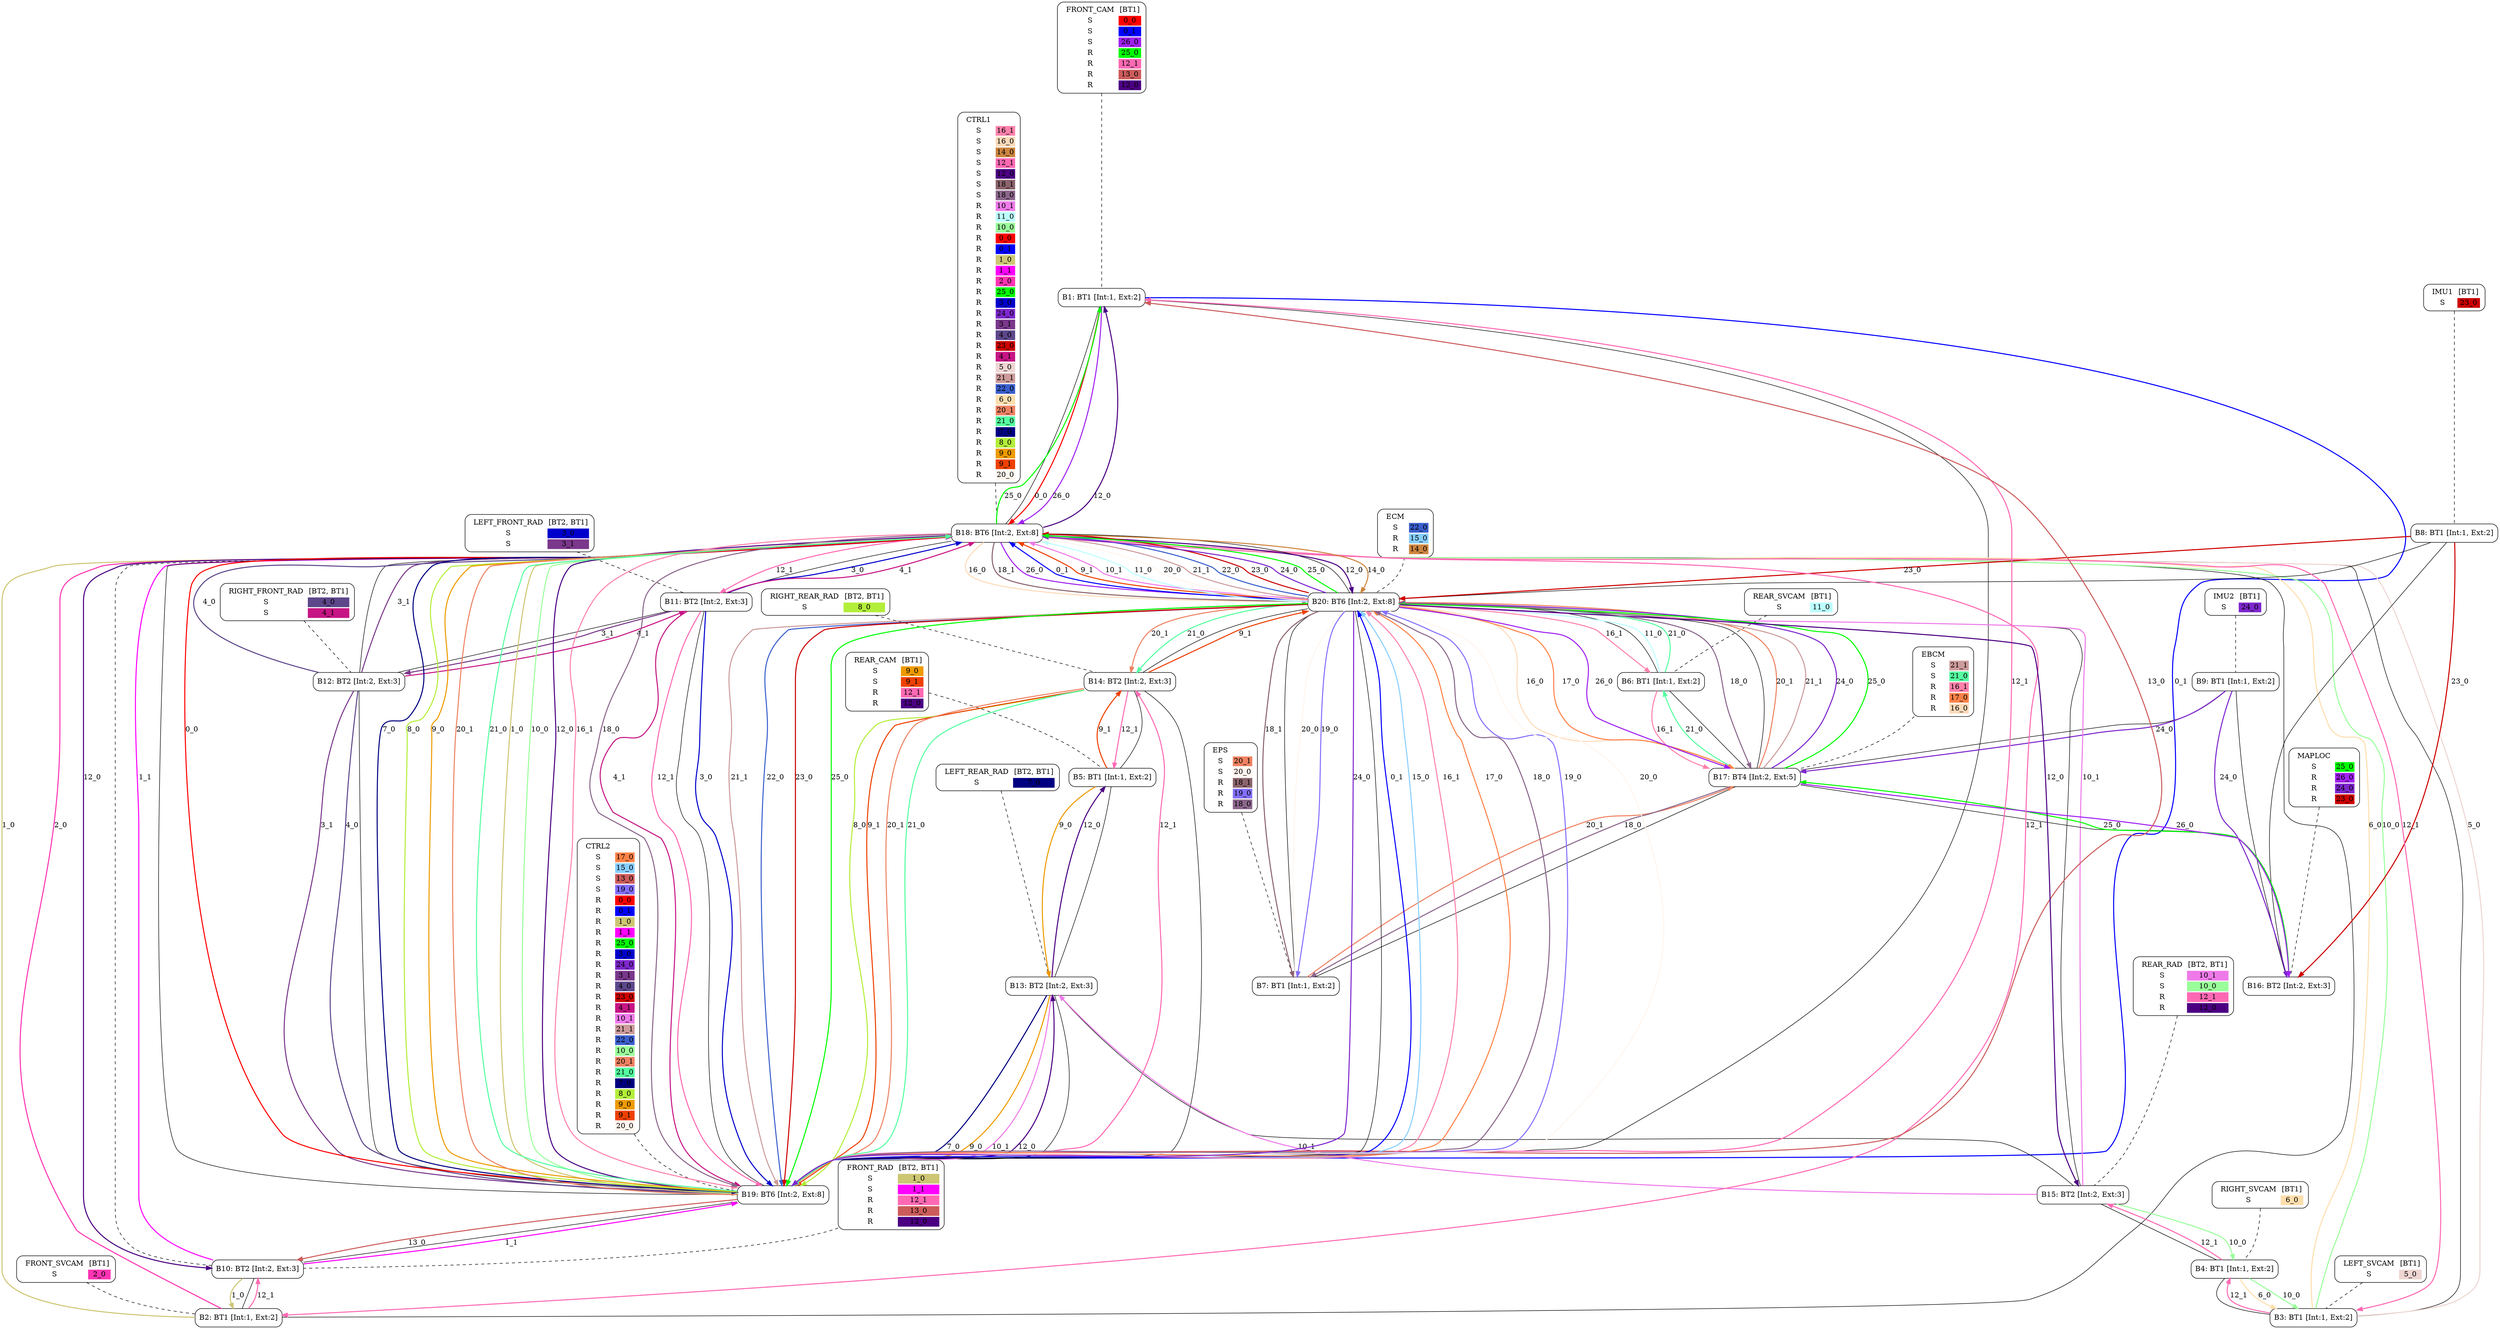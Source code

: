 digraph network {
  FRONT_CAM [ label=<<TABLE  BORDER="0"><TR> <TD ALIGN="CENTER" BORDER="0"> FRONT_CAM </TD> <TD>[BT1]</TD> </TR><TR><TD>S</TD><TD BGCOLOR="red">0_0</TD></TR>
<TR><TD>S</TD><TD BGCOLOR="blue">0_1</TD></TR>
<TR><TD>S</TD><TD BGCOLOR="purple">26_0</TD></TR>
<TR><TD>R</TD><TD BGCOLOR="green">25_0</TD></TR>
<TR><TD>R</TD><TD BGCOLOR="hotpink">12_1</TD></TR>
<TR><TD>R</TD><TD BGCOLOR="indianred">13_0</TD></TR>
<TR><TD>R</TD><TD BGCOLOR="indigo">12_0</TD></TR>
</TABLE>> shape="box" style="rounded" ];
  FRONT_RAD [ label=<<TABLE  BORDER="0"><TR> <TD ALIGN="CENTER" BORDER="0"> FRONT_RAD </TD> <TD>[BT2, BT1]</TD> </TR><TR><TD>S</TD><TD BGCOLOR="khaki3">1_0</TD></TR>
<TR><TD>S</TD><TD BGCOLOR="magenta1">1_1</TD></TR>
<TR><TD>R</TD><TD BGCOLOR="hotpink">12_1</TD></TR>
<TR><TD>R</TD><TD BGCOLOR="indianred">13_0</TD></TR>
<TR><TD>R</TD><TD BGCOLOR="indigo">12_0</TD></TR>
</TABLE>> shape="box" style="rounded" ];
  FRONT_SVCAM [ label=<<TABLE  BORDER="0"><TR> <TD ALIGN="CENTER" BORDER="0"> FRONT_SVCAM </TD> <TD>[BT1]</TD> </TR><TR><TD>S</TD><TD BGCOLOR="maroon1">2_0</TD></TR>
</TABLE>> shape="box" style="rounded" ];
  LEFT_FRONT_RAD [ label=<<TABLE  BORDER="0"><TR> <TD ALIGN="CENTER" BORDER="0"> LEFT_FRONT_RAD </TD> <TD>[BT2, BT1]</TD> </TR><TR><TD>S</TD><TD BGCOLOR="mediumblue">3_0</TD></TR>
<TR><TD>S</TD><TD BGCOLOR="mediumorchid4">3_1</TD></TR>
</TABLE>> shape="box" style="rounded" ];
  RIGHT_FRONT_RAD [ label=<<TABLE  BORDER="0"><TR> <TD ALIGN="CENTER" BORDER="0"> RIGHT_FRONT_RAD </TD> <TD>[BT2, BT1]</TD> </TR><TR><TD>S</TD><TD BGCOLOR="mediumpurple4">4_0</TD></TR>
<TR><TD>S</TD><TD BGCOLOR="mediumvioletred">4_1</TD></TR>
</TABLE>> shape="box" style="rounded" ];
  LEFT_SVCAM [ label=<<TABLE  BORDER="0"><TR> <TD ALIGN="CENTER" BORDER="0"> LEFT_SVCAM </TD> <TD>[BT1]</TD> </TR><TR><TD>S</TD><TD BGCOLOR="mistyrose2">5_0</TD></TR>
</TABLE>> shape="box" style="rounded" ];
  RIGHT_SVCAM [ label=<<TABLE  BORDER="0"><TR> <TD ALIGN="CENTER" BORDER="0"> RIGHT_SVCAM </TD> <TD>[BT1]</TD> </TR><TR><TD>S</TD><TD BGCOLOR="navajowhite1">6_0</TD></TR>
</TABLE>> shape="box" style="rounded" ];
  LEFT_REAR_RAD [ label=<<TABLE  BORDER="0"><TR> <TD ALIGN="CENTER" BORDER="0"> LEFT_REAR_RAD </TD> <TD>[BT2, BT1]</TD> </TR><TR><TD>S</TD><TD BGCOLOR="navyblue">7_0</TD></TR>
</TABLE>> shape="box" style="rounded" ];
  RIGHT_REAR_RAD [ label=<<TABLE  BORDER="0"><TR> <TD ALIGN="CENTER" BORDER="0"> RIGHT_REAR_RAD </TD> <TD>[BT2, BT1]</TD> </TR><TR><TD>S</TD><TD BGCOLOR="olivedrab2">8_0</TD></TR>
</TABLE>> shape="box" style="rounded" ];
  REAR_CAM [ label=<<TABLE  BORDER="0"><TR> <TD ALIGN="CENTER" BORDER="0"> REAR_CAM </TD> <TD>[BT1]</TD> </TR><TR><TD>S</TD><TD BGCOLOR="orange2">9_0</TD></TR>
<TR><TD>S</TD><TD BGCOLOR="orangered2">9_1</TD></TR>
<TR><TD>R</TD><TD BGCOLOR="hotpink">12_1</TD></TR>
<TR><TD>R</TD><TD BGCOLOR="indigo">12_0</TD></TR>
</TABLE>> shape="box" style="rounded" ];
  REAR_RAD [ label=<<TABLE  BORDER="0"><TR> <TD ALIGN="CENTER" BORDER="0"> REAR_RAD </TD> <TD>[BT2, BT1]</TD> </TR><TR><TD>S</TD><TD BGCOLOR="orchid2">10_1</TD></TR>
<TR><TD>S</TD><TD BGCOLOR="palegreen1">10_0</TD></TR>
<TR><TD>R</TD><TD BGCOLOR="hotpink">12_1</TD></TR>
<TR><TD>R</TD><TD BGCOLOR="indigo">12_0</TD></TR>
</TABLE>> shape="box" style="rounded" ];
  REAR_SVCAM [ label=<<TABLE  BORDER="0"><TR> <TD ALIGN="CENTER" BORDER="0"> REAR_SVCAM </TD> <TD>[BT1]</TD> </TR><TR><TD>S</TD><TD BGCOLOR="paleturquoise1">11_0</TD></TR>
</TABLE>> shape="box" style="rounded" ];
  CTRL1 [ label=<<TABLE  BORDER="0"><TR> <TD ALIGN="CENTER" BORDER="0"> CTRL1 </TD>  </TR><TR><TD>S</TD><TD BGCOLOR="palevioletred1">16_1</TD></TR>
<TR><TD>S</TD><TD BGCOLOR="peachpuff">16_0</TD></TR>
<TR><TD>S</TD><TD BGCOLOR="peru">14_0</TD></TR>
<TR><TD>S</TD><TD BGCOLOR="hotpink">12_1</TD></TR>
<TR><TD>S</TD><TD BGCOLOR="indigo">12_0</TD></TR>
<TR><TD>S</TD><TD BGCOLOR="pink4">18_1</TD></TR>
<TR><TD>S</TD><TD BGCOLOR="plum4">18_0</TD></TR>
<TR><TD>R</TD><TD BGCOLOR="orchid2">10_1</TD></TR>
<TR><TD>R</TD><TD BGCOLOR="paleturquoise1">11_0</TD></TR>
<TR><TD>R</TD><TD BGCOLOR="palegreen1">10_0</TD></TR>
<TR><TD>R</TD><TD BGCOLOR="red">0_0</TD></TR>
<TR><TD>R</TD><TD BGCOLOR="blue">0_1</TD></TR>
<TR><TD>R</TD><TD BGCOLOR="khaki3">1_0</TD></TR>
<TR><TD>R</TD><TD BGCOLOR="magenta1">1_1</TD></TR>
<TR><TD>R</TD><TD BGCOLOR="maroon1">2_0</TD></TR>
<TR><TD>R</TD><TD BGCOLOR="green">25_0</TD></TR>
<TR><TD>R</TD><TD BGCOLOR="mediumblue">3_0</TD></TR>
<TR><TD>R</TD><TD BGCOLOR="purple3">24_0</TD></TR>
<TR><TD>R</TD><TD BGCOLOR="mediumorchid4">3_1</TD></TR>
<TR><TD>R</TD><TD BGCOLOR="mediumpurple4">4_0</TD></TR>
<TR><TD>R</TD><TD BGCOLOR="red3">23_0</TD></TR>
<TR><TD>R</TD><TD BGCOLOR="mediumvioletred">4_1</TD></TR>
<TR><TD>R</TD><TD BGCOLOR="mistyrose2">5_0</TD></TR>
<TR><TD>R</TD><TD BGCOLOR="rosybrown3">21_1</TD></TR>
<TR><TD>R</TD><TD BGCOLOR="royalblue3">22_0</TD></TR>
<TR><TD>R</TD><TD BGCOLOR="navajowhite1">6_0</TD></TR>
<TR><TD>R</TD><TD BGCOLOR="salmon2">20_1</TD></TR>
<TR><TD>R</TD><TD BGCOLOR="seagreen1">21_0</TD></TR>
<TR><TD>R</TD><TD BGCOLOR="navyblue">7_0</TD></TR>
<TR><TD>R</TD><TD BGCOLOR="olivedrab2">8_0</TD></TR>
<TR><TD>R</TD><TD BGCOLOR="orange2">9_0</TD></TR>
<TR><TD>R</TD><TD BGCOLOR="orangered2">9_1</TD></TR>
<TR><TD>R</TD><TD BGCOLOR="seashell1">20_0</TD></TR>
</TABLE>> shape="box" style="rounded" ];
  CTRL2 [ label=<<TABLE  BORDER="0"><TR> <TD ALIGN="CENTER" BORDER="0"> CTRL2 </TD>  </TR><TR><TD>S</TD><TD BGCOLOR="sienna1">17_0</TD></TR>
<TR><TD>S</TD><TD BGCOLOR="skyblue1">15_0</TD></TR>
<TR><TD>S</TD><TD BGCOLOR="indianred">13_0</TD></TR>
<TR><TD>S</TD><TD BGCOLOR="slateblue1">19_0</TD></TR>
<TR><TD>R</TD><TD BGCOLOR="red">0_0</TD></TR>
<TR><TD>R</TD><TD BGCOLOR="blue">0_1</TD></TR>
<TR><TD>R</TD><TD BGCOLOR="khaki3">1_0</TD></TR>
<TR><TD>R</TD><TD BGCOLOR="magenta1">1_1</TD></TR>
<TR><TD>R</TD><TD BGCOLOR="green">25_0</TD></TR>
<TR><TD>R</TD><TD BGCOLOR="mediumblue">3_0</TD></TR>
<TR><TD>R</TD><TD BGCOLOR="purple3">24_0</TD></TR>
<TR><TD>R</TD><TD BGCOLOR="mediumorchid4">3_1</TD></TR>
<TR><TD>R</TD><TD BGCOLOR="mediumpurple4">4_0</TD></TR>
<TR><TD>R</TD><TD BGCOLOR="red3">23_0</TD></TR>
<TR><TD>R</TD><TD BGCOLOR="mediumvioletred">4_1</TD></TR>
<TR><TD>R</TD><TD BGCOLOR="orchid2">10_1</TD></TR>
<TR><TD>R</TD><TD BGCOLOR="rosybrown3">21_1</TD></TR>
<TR><TD>R</TD><TD BGCOLOR="royalblue3">22_0</TD></TR>
<TR><TD>R</TD><TD BGCOLOR="palegreen1">10_0</TD></TR>
<TR><TD>R</TD><TD BGCOLOR="salmon2">20_1</TD></TR>
<TR><TD>R</TD><TD BGCOLOR="seagreen1">21_0</TD></TR>
<TR><TD>R</TD><TD BGCOLOR="navyblue">7_0</TD></TR>
<TR><TD>R</TD><TD BGCOLOR="olivedrab2">8_0</TD></TR>
<TR><TD>R</TD><TD BGCOLOR="orange2">9_0</TD></TR>
<TR><TD>R</TD><TD BGCOLOR="orangered2">9_1</TD></TR>
<TR><TD>R</TD><TD BGCOLOR="seashell1">20_0</TD></TR>
</TABLE>> shape="box" style="rounded" ];
  ECM [ label=<<TABLE  BORDER="0"><TR> <TD ALIGN="CENTER" BORDER="0"> ECM </TD>  </TR><TR><TD>S</TD><TD BGCOLOR="royalblue3">22_0</TD></TR>
<TR><TD>R</TD><TD BGCOLOR="skyblue1">15_0</TD></TR>
<TR><TD>R</TD><TD BGCOLOR="peru">14_0</TD></TR>
</TABLE>> shape="box" style="rounded" ];
  EBCM [ label=<<TABLE  BORDER="0"><TR> <TD ALIGN="CENTER" BORDER="0"> EBCM </TD>  </TR><TR><TD>S</TD><TD BGCOLOR="rosybrown3">21_1</TD></TR>
<TR><TD>S</TD><TD BGCOLOR="seagreen1">21_0</TD></TR>
<TR><TD>R</TD><TD BGCOLOR="palevioletred1">16_1</TD></TR>
<TR><TD>R</TD><TD BGCOLOR="sienna1">17_0</TD></TR>
<TR><TD>R</TD><TD BGCOLOR="peachpuff">16_0</TD></TR>
</TABLE>> shape="box" style="rounded" ];
  EPS [ label=<<TABLE  BORDER="0"><TR> <TD ALIGN="CENTER" BORDER="0"> EPS </TD>  </TR><TR><TD>S</TD><TD BGCOLOR="salmon2">20_1</TD></TR>
<TR><TD>S</TD><TD BGCOLOR="seashell1">20_0</TD></TR>
<TR><TD>R</TD><TD BGCOLOR="pink4">18_1</TD></TR>
<TR><TD>R</TD><TD BGCOLOR="slateblue1">19_0</TD></TR>
<TR><TD>R</TD><TD BGCOLOR="plum4">18_0</TD></TR>
</TABLE>> shape="box" style="rounded" ];
  IMU1 [ label=<<TABLE  BORDER="0"><TR> <TD ALIGN="CENTER" BORDER="0"> IMU1 </TD> <TD>[BT1]</TD> </TR><TR><TD>S</TD><TD BGCOLOR="red3">23_0</TD></TR>
</TABLE>> shape="box" style="rounded" ];
  IMU2 [ label=<<TABLE  BORDER="0"><TR> <TD ALIGN="CENTER" BORDER="0"> IMU2 </TD> <TD>[BT1]</TD> </TR><TR><TD>S</TD><TD BGCOLOR="purple3">24_0</TD></TR>
</TABLE>> shape="box" style="rounded" ];
  MAPLOC [ label=<<TABLE  BORDER="0"><TR> <TD ALIGN="CENTER" BORDER="0"> MAPLOC </TD>  </TR><TR><TD>S</TD><TD BGCOLOR="green">25_0</TD></TR>
<TR><TD>R</TD><TD BGCOLOR="purple">26_0</TD></TR>
<TR><TD>R</TD><TD BGCOLOR="purple3">24_0</TD></TR>
<TR><TD>R</TD><TD BGCOLOR="red3">23_0</TD></TR>
</TABLE>> shape="box" style="rounded" ];
  B1 [ label="B1: BT1 [Int:1, Ext:2]" shape="box" style="rounded" ];
  B2 [ label="B2: BT1 [Int:1, Ext:2]" shape="box" style="rounded" ];
  B3 [ label="B3: BT1 [Int:1, Ext:2]" shape="box" style="rounded" ];
  B4 [ label="B4: BT1 [Int:1, Ext:2]" shape="box" style="rounded" ];
  B5 [ label="B5: BT1 [Int:1, Ext:2]" shape="box" style="rounded" ];
  B6 [ label="B6: BT1 [Int:1, Ext:2]" shape="box" style="rounded" ];
  B7 [ label="B7: BT1 [Int:1, Ext:2]" shape="box" style="rounded" ];
  B8 [ label="B8: BT1 [Int:1, Ext:2]" shape="box" style="rounded" ];
  B9 [ label="B9: BT1 [Int:1, Ext:2]" shape="box" style="rounded" ];
  B10 [ label="B10: BT2 [Int:2, Ext:3]" shape="box" style="rounded" ];
  B11 [ label="B11: BT2 [Int:2, Ext:3]" shape="box" style="rounded" ];
  B12 [ label="B12: BT2 [Int:2, Ext:3]" shape="box" style="rounded" ];
  B13 [ label="B13: BT2 [Int:2, Ext:3]" shape="box" style="rounded" ];
  B14 [ label="B14: BT2 [Int:2, Ext:3]" shape="box" style="rounded" ];
  B15 [ label="B15: BT2 [Int:2, Ext:3]" shape="box" style="rounded" ];
  B16 [ label="B16: BT2 [Int:2, Ext:3]" shape="box" style="rounded" ];
  B17 [ label="B17: BT4 [Int:2, Ext:5]" shape="box" style="rounded" ];
  B18 [ label="B18: BT6 [Int:2, Ext:8]" shape="box" style="rounded" ];
  B19 [ label="B19: BT6 [Int:2, Ext:8]" shape="box" style="rounded" ];
  B20 [ label="B20: BT6 [Int:2, Ext:8]" shape="box" style="rounded" ];
  FRONT_CAM -> B1 [ style="dashed" arrowhead="none" ];
  FRONT_RAD -> B10 [ style="dashed" arrowhead="none" ];
  FRONT_SVCAM -> B2 [ style="dashed" arrowhead="none" ];
  LEFT_FRONT_RAD -> B11 [ style="dashed" arrowhead="none" ];
  RIGHT_FRONT_RAD -> B12 [ style="dashed" arrowhead="none" ];
  LEFT_SVCAM -> B3 [ style="dashed" arrowhead="none" ];
  RIGHT_SVCAM -> B4 [ style="dashed" arrowhead="none" ];
  LEFT_REAR_RAD -> B13 [ style="dashed" arrowhead="none" ];
  RIGHT_REAR_RAD -> B14 [ style="dashed" arrowhead="none" ];
  REAR_CAM -> B5 [ style="dashed" arrowhead="none" ];
  REAR_RAD -> B15 [ style="dashed" arrowhead="none" ];
  REAR_SVCAM -> B6 [ style="dashed" arrowhead="none" ];
  CTRL1 -> B18 [ style="dashed" arrowhead="none" ];
  CTRL2 -> B19 [ style="dashed" arrowhead="none" ];
  ECM -> B20 [ style="dashed" arrowhead="none" ];
  EBCM -> B17 [ style="dashed" arrowhead="none" ];
  EPS -> B7 [ style="dashed" arrowhead="none" ];
  IMU1 -> B8 [ style="dashed" arrowhead="none" ];
  IMU2 -> B9 [ style="dashed" arrowhead="none" ];
  MAPLOC -> B16 [ style="dashed" arrowhead="none" ];
  B1 -> B18 [ arrowhead="none" ];
  B1 -> B19 [ arrowhead="none" ];
  B2 -> B10 [ arrowhead="none" ];
  B2 -> B18 [ arrowhead="none" ];
  B3 -> B4 [ arrowhead="none" ];
  B3 -> B18 [ arrowhead="none" ];
  B4 -> B15 [ arrowhead="none" ];
  B5 -> B13 [ arrowhead="none" ];
  B5 -> B14 [ arrowhead="none" ];
  B6 -> B17 [ arrowhead="none" ];
  B6 -> B20 [ arrowhead="none" ];
  B7 -> B17 [ arrowhead="none" ];
  B7 -> B20 [ arrowhead="none" ];
  B8 -> B16 [ arrowhead="none" ];
  B8 -> B20 [ arrowhead="none" ];
  B9 -> B16 [ arrowhead="none" ];
  B9 -> B17 [ arrowhead="none" ];
  B10 -> B18 [ style="dashed" arrowhead="none" ];
  B10 -> B19 [ arrowhead="none" ];
  B11 -> B12 [ arrowhead="none" ];
  B11 -> B18 [ arrowhead="none" ];
  B11 -> B19 [ arrowhead="none" ];
  B12 -> B18 [ arrowhead="none" ];
  B12 -> B19 [ arrowhead="none" ];
  B13 -> B15 [ arrowhead="none" ];
  B13 -> B19 [ arrowhead="none" ];
  B14 -> B19 [ arrowhead="none" ];
  B14 -> B20 [ arrowhead="none" ];
  B15 -> B20 [ arrowhead="none" ];
  B16 -> B17 [ arrowhead="none" ];
  B17 -> B20 [ arrowhead="none" ];
  B18 -> B19 [ arrowhead="none" ];
  B18 -> B20 [ arrowhead="none" ];
  B19 -> B20 [ arrowhead="none" ];
  B1 -> B18 [ label="0_0" color="red" style="bold" ];
  B18 -> B19 [ label="0_0" color="red" style="bold" ];
  B1 -> B19 [ label="0_1" color="blue" style="bold" ];
  B19 -> B20 [ label="0_1" color="blue" style="bold" ];
  B20 -> B18 [ label="0_1" color="blue" style="bold" ];
  B10 -> B2 [ label="1_0" color="khaki3" style="bold" ];
  B2 -> B18 [ label="1_0" color="khaki3" style="bold" ];
  B18 -> B19 [ label="1_0" color="khaki3" style="bold" ];
  B10 -> B18 [ label="1_1" color="magenta1" style="bold" ];
  B10 -> B19 [ label="1_1" color="magenta1" style="bold" ];
  B2 -> B18 [ label="2_0" color="maroon1" style="bold" ];
  B11 -> B18 [ label="3_0" color="mediumblue" style="bold" ];
  B11 -> B19 [ label="3_0" color="mediumblue" style="bold" ];
  B11 -> B12 [ label="3_1" color="mediumorchid4" style="bold" ];
  B12 -> B18 [ label="3_1" color="mediumorchid4" style="bold" ];
  B12 -> B19 [ label="3_1" color="mediumorchid4" style="bold" ];
  B12 -> B18 [ label="4_0" color="mediumpurple4" style="bold" ];
  B12 -> B19 [ label="4_0" color="mediumpurple4" style="bold" ];
  B12 -> B11 [ label="4_1" color="mediumvioletred" style="bold" ];
  B11 -> B18 [ label="4_1" color="mediumvioletred" style="bold" ];
  B11 -> B19 [ label="4_1" color="mediumvioletred" style="bold" ];
  B3 -> B18 [ label="5_0" color="mistyrose2" style="bold" ];
  B4 -> B3 [ label="6_0" color="navajowhite1" style="bold" ];
  B3 -> B18 [ label="6_0" color="navajowhite1" style="bold" ];
  B13 -> B19 [ label="7_0" color="navyblue" style="bold" ];
  B19 -> B18 [ label="7_0" color="navyblue" style="bold" ];
  B14 -> B19 [ label="8_0" color="olivedrab2" style="bold" ];
  B19 -> B18 [ label="8_0" color="olivedrab2" style="bold" ];
  B5 -> B13 [ label="9_0" color="orange2" style="bold" ];
  B13 -> B19 [ label="9_0" color="orange2" style="bold" ];
  B19 -> B18 [ label="9_0" color="orange2" style="bold" ];
  B5 -> B14 [ label="9_1" color="orangered2" style="bold" ];
  B14 -> B19 [ label="9_1" color="orangered2" style="bold" ];
  B14 -> B20 [ label="9_1" color="orangered2" style="bold" ];
  B20 -> B18 [ label="9_1" color="orangered2" style="bold" ];
  B15 -> B4 [ label="10_0" color="palegreen1" style="bold" ];
  B4 -> B3 [ label="10_0" color="palegreen1" style="bold" ];
  B3 -> B18 [ label="10_0" color="palegreen1" style="bold" ];
  B18 -> B19 [ label="10_0" color="palegreen1" style="bold" ];
  B15 -> B13 [ label="10_1" color="orchid2" style="bold" ];
  B15 -> B20 [ label="10_1" color="orchid2" style="bold" ];
  B13 -> B19 [ label="10_1" color="orchid2" style="bold" ];
  B20 -> B18 [ label="10_1" color="orchid2" style="bold" ];
  B6 -> B20 [ label="11_0" color="paleturquoise1" style="bold" ];
  B20 -> B18 [ label="11_0" color="paleturquoise1" style="bold" ];
  B18 -> B1 [ label="12_0" color="indigo" style="bold" ];
  B18 -> B10 [ label="12_0" color="indigo" style="bold" ];
  B18 -> B19 [ label="12_0" color="indigo" style="bold" ];
  B18 -> B20 [ label="12_0" color="indigo" style="bold" ];
  B19 -> B13 [ label="12_0" color="indigo" style="bold" ];
  B20 -> B15 [ label="12_0" color="indigo" style="bold" ];
  B13 -> B5 [ label="12_0" color="indigo" style="bold" ];
  B18 -> B2 [ label="12_1" color="hotpink" style="bold" ];
  B18 -> B3 [ label="12_1" color="hotpink" style="bold" ];
  B18 -> B11 [ label="12_1" color="hotpink" style="bold" ];
  B2 -> B10 [ label="12_1" color="hotpink" style="bold" ];
  B3 -> B4 [ label="12_1" color="hotpink" style="bold" ];
  B11 -> B19 [ label="12_1" color="hotpink" style="bold" ];
  B4 -> B15 [ label="12_1" color="hotpink" style="bold" ];
  B19 -> B1 [ label="12_1" color="hotpink" style="bold" ];
  B19 -> B14 [ label="12_1" color="hotpink" style="bold" ];
  B14 -> B5 [ label="12_1" color="hotpink" style="bold" ];
  B19 -> B1 [ label="13_0" color="indianred" style="bold" ];
  B19 -> B10 [ label="13_0" color="indianred" style="bold" ];
  B18 -> B20 [ label="14_0" color="peru" style="bold" ];
  B19 -> B20 [ label="15_0" color="skyblue1" style="bold" ];
  B18 -> B20 [ label="16_0" color="peachpuff" style="bold" ];
  B20 -> B17 [ label="16_0" color="peachpuff" style="bold" ];
  B18 -> B19 [ label="16_1" color="palevioletred1" style="bold" ];
  B19 -> B20 [ label="16_1" color="palevioletred1" style="bold" ];
  B20 -> B6 [ label="16_1" color="palevioletred1" style="bold" ];
  B6 -> B17 [ label="16_1" color="palevioletred1" style="bold" ];
  B19 -> B20 [ label="17_0" color="sienna1" style="bold" ];
  B20 -> B17 [ label="17_0" color="sienna1" style="bold" ];
  B18 -> B19 [ label="18_0" color="plum4" style="bold" ];
  B19 -> B20 [ label="18_0" color="plum4" style="bold" ];
  B20 -> B17 [ label="18_0" color="plum4" style="bold" ];
  B17 -> B7 [ label="18_0" color="plum4" style="bold" ];
  B18 -> B20 [ label="18_1" color="pink4" style="bold" ];
  B20 -> B7 [ label="18_1" color="pink4" style="bold" ];
  B19 -> B20 [ label="19_0" color="slateblue1" style="bold" ];
  B20 -> B7 [ label="19_0" color="slateblue1" style="bold" ];
  B7 -> B20 [ label="20_0" color="seashell1" style="bold" ];
  B20 -> B18 [ label="20_0" color="seashell1" style="bold" ];
  B20 -> B19 [ label="20_0" color="seashell1" style="bold" ];
  B7 -> B17 [ label="20_1" color="salmon2" style="bold" ];
  B17 -> B20 [ label="20_1" color="salmon2" style="bold" ];
  B20 -> B14 [ label="20_1" color="salmon2" style="bold" ];
  B14 -> B19 [ label="20_1" color="salmon2" style="bold" ];
  B19 -> B18 [ label="20_1" color="salmon2" style="bold" ];
  B17 -> B6 [ label="21_0" color="seagreen1" style="bold" ];
  B6 -> B20 [ label="21_0" color="seagreen1" style="bold" ];
  B20 -> B14 [ label="21_0" color="seagreen1" style="bold" ];
  B14 -> B19 [ label="21_0" color="seagreen1" style="bold" ];
  B19 -> B18 [ label="21_0" color="seagreen1" style="bold" ];
  B17 -> B20 [ label="21_1" color="rosybrown3" style="bold" ];
  B20 -> B18 [ label="21_1" color="rosybrown3" style="bold" ];
  B20 -> B19 [ label="21_1" color="rosybrown3" style="bold" ];
  B20 -> B18 [ label="22_0" color="royalblue3" style="bold" ];
  B20 -> B19 [ label="22_0" color="royalblue3" style="bold" ];
  B8 -> B16 [ label="23_0" color="red3" style="bold" ];
  B8 -> B20 [ label="23_0" color="red3" style="bold" ];
  B20 -> B18 [ label="23_0" color="red3" style="bold" ];
  B20 -> B19 [ label="23_0" color="red3" style="bold" ];
  B9 -> B16 [ label="24_0" color="purple3" style="bold" ];
  B9 -> B17 [ label="24_0" color="purple3" style="bold" ];
  B17 -> B20 [ label="24_0" color="purple3" style="bold" ];
  B20 -> B18 [ label="24_0" color="purple3" style="bold" ];
  B20 -> B19 [ label="24_0" color="purple3" style="bold" ];
  B16 -> B17 [ label="25_0" color="green" style="bold" ];
  B17 -> B20 [ label="25_0" color="green" style="bold" ];
  B20 -> B18 [ label="25_0" color="green" style="bold" ];
  B20 -> B19 [ label="25_0" color="green" style="bold" ];
  B18 -> B1 [ label="25_0" color="green" style="bold" ];
  B1 -> B18 [ label="26_0" color="purple" style="bold" ];
  B18 -> B20 [ label="26_0" color="purple" style="bold" ];
  B20 -> B17 [ label="26_0" color="purple" style="bold" ];
  B17 -> B16 [ label="26_0" color="purple" style="bold" ];
}
